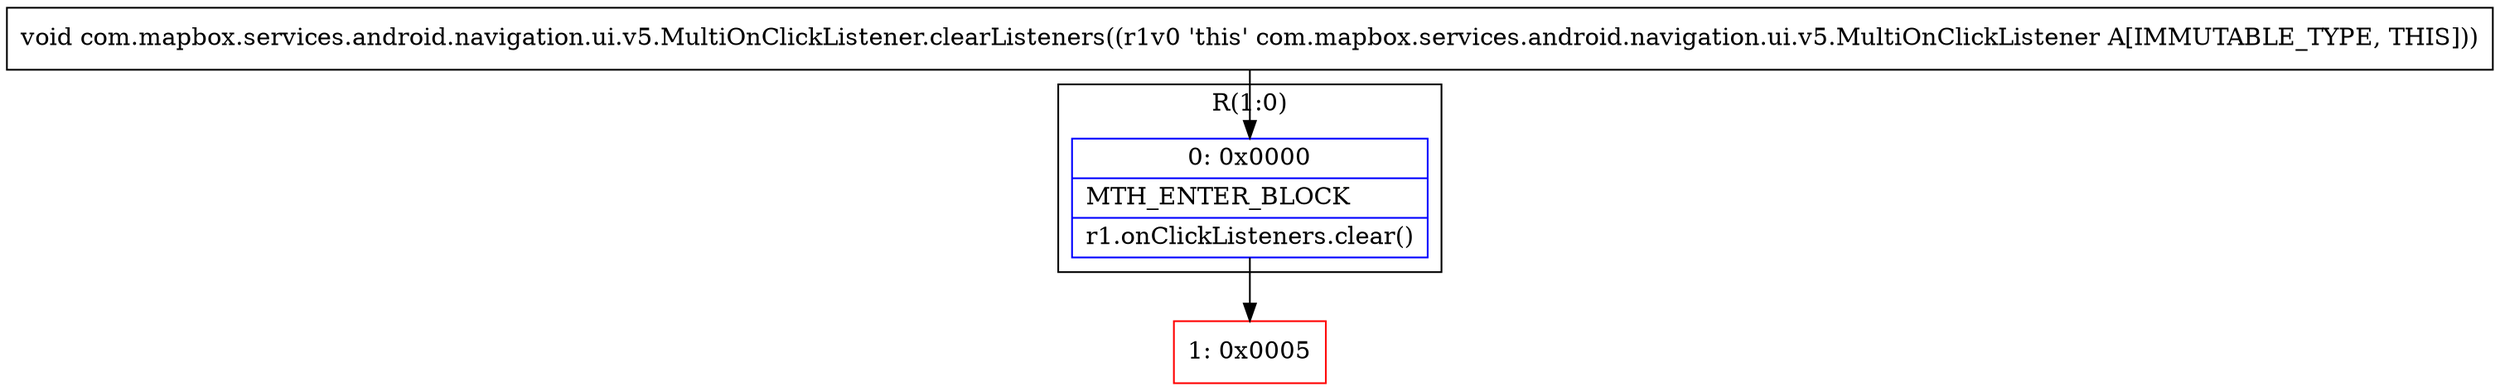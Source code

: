 digraph "CFG forcom.mapbox.services.android.navigation.ui.v5.MultiOnClickListener.clearListeners()V" {
subgraph cluster_Region_197407378 {
label = "R(1:0)";
node [shape=record,color=blue];
Node_0 [shape=record,label="{0\:\ 0x0000|MTH_ENTER_BLOCK\l|r1.onClickListeners.clear()\l}"];
}
Node_1 [shape=record,color=red,label="{1\:\ 0x0005}"];
MethodNode[shape=record,label="{void com.mapbox.services.android.navigation.ui.v5.MultiOnClickListener.clearListeners((r1v0 'this' com.mapbox.services.android.navigation.ui.v5.MultiOnClickListener A[IMMUTABLE_TYPE, THIS])) }"];
MethodNode -> Node_0;
Node_0 -> Node_1;
}

